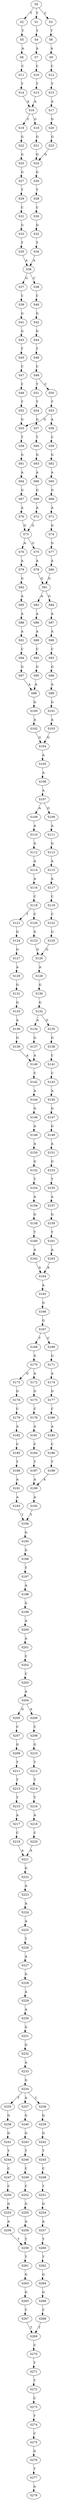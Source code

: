 strict digraph  {
	S0 -> S1 [ label = T ];
	S0 -> S2 [ label = T ];
	S0 -> S3 [ label = C ];
	S1 -> S4 [ label = T ];
	S2 -> S5 [ label = T ];
	S3 -> S6 [ label = T ];
	S4 -> S7 [ label = A ];
	S5 -> S8 [ label = A ];
	S6 -> S9 [ label = A ];
	S7 -> S10 [ label = C ];
	S8 -> S11 [ label = C ];
	S9 -> S12 [ label = C ];
	S10 -> S13 [ label = T ];
	S11 -> S14 [ label = T ];
	S12 -> S15 [ label = T ];
	S13 -> S16 [ label = A ];
	S14 -> S16 [ label = A ];
	S15 -> S17 [ label = A ];
	S16 -> S18 [ label = G ];
	S16 -> S19 [ label = C ];
	S17 -> S20 [ label = G ];
	S18 -> S21 [ label = G ];
	S19 -> S22 [ label = G ];
	S20 -> S23 [ label = G ];
	S21 -> S24 [ label = G ];
	S22 -> S25 [ label = G ];
	S23 -> S24 [ label = G ];
	S24 -> S26 [ label = G ];
	S25 -> S27 [ label = G ];
	S26 -> S28 [ label = T ];
	S27 -> S29 [ label = T ];
	S28 -> S30 [ label = C ];
	S29 -> S31 [ label = C ];
	S30 -> S32 [ label = G ];
	S31 -> S33 [ label = G ];
	S32 -> S34 [ label = T ];
	S33 -> S35 [ label = T ];
	S34 -> S36 [ label = A ];
	S35 -> S36 [ label = A ];
	S36 -> S37 [ label = G ];
	S36 -> S38 [ label = C ];
	S37 -> S39 [ label = C ];
	S38 -> S40 [ label = C ];
	S39 -> S41 [ label = G ];
	S40 -> S42 [ label = G ];
	S41 -> S43 [ label = G ];
	S42 -> S44 [ label = G ];
	S43 -> S45 [ label = T ];
	S44 -> S46 [ label = T ];
	S45 -> S47 [ label = C ];
	S46 -> S48 [ label = C ];
	S47 -> S49 [ label = C ];
	S48 -> S50 [ label = C ];
	S48 -> S51 [ label = T ];
	S49 -> S52 [ label = T ];
	S50 -> S53 [ label = T ];
	S51 -> S54 [ label = T ];
	S52 -> S55 [ label = G ];
	S53 -> S55 [ label = G ];
	S53 -> S56 [ label = A ];
	S54 -> S57 [ label = G ];
	S55 -> S58 [ label = T ];
	S56 -> S59 [ label = C ];
	S57 -> S60 [ label = T ];
	S58 -> S61 [ label = G ];
	S59 -> S62 [ label = G ];
	S60 -> S63 [ label = G ];
	S61 -> S64 [ label = A ];
	S62 -> S65 [ label = A ];
	S63 -> S66 [ label = A ];
	S64 -> S67 [ label = G ];
	S65 -> S68 [ label = G ];
	S66 -> S69 [ label = G ];
	S67 -> S70 [ label = A ];
	S68 -> S71 [ label = A ];
	S69 -> S72 [ label = A ];
	S70 -> S73 [ label = G ];
	S71 -> S74 [ label = G ];
	S72 -> S73 [ label = G ];
	S73 -> S75 [ label = G ];
	S73 -> S76 [ label = A ];
	S74 -> S77 [ label = G ];
	S75 -> S78 [ label = A ];
	S76 -> S79 [ label = A ];
	S77 -> S80 [ label = A ];
	S78 -> S81 [ label = G ];
	S79 -> S82 [ label = G ];
	S80 -> S81 [ label = G ];
	S81 -> S83 [ label = A ];
	S81 -> S84 [ label = G ];
	S82 -> S85 [ label = A ];
	S83 -> S86 [ label = A ];
	S84 -> S87 [ label = A ];
	S85 -> S88 [ label = A ];
	S86 -> S89 [ label = A ];
	S87 -> S90 [ label = A ];
	S88 -> S91 [ label = A ];
	S89 -> S92 [ label = C ];
	S90 -> S93 [ label = C ];
	S91 -> S94 [ label = C ];
	S92 -> S95 [ label = G ];
	S93 -> S96 [ label = G ];
	S94 -> S97 [ label = G ];
	S95 -> S98 [ label = A ];
	S96 -> S99 [ label = A ];
	S97 -> S98 [ label = A ];
	S98 -> S100 [ label = G ];
	S99 -> S101 [ label = G ];
	S100 -> S102 [ label = A ];
	S101 -> S103 [ label = A ];
	S102 -> S104 [ label = G ];
	S103 -> S104 [ label = G ];
	S104 -> S105 [ label = A ];
	S105 -> S106 [ label = A ];
	S106 -> S107 [ label = A ];
	S107 -> S108 [ label = A ];
	S107 -> S109 [ label = G ];
	S108 -> S110 [ label = A ];
	S109 -> S111 [ label = A ];
	S110 -> S112 [ label = G ];
	S111 -> S113 [ label = G ];
	S112 -> S114 [ label = A ];
	S113 -> S115 [ label = A ];
	S114 -> S116 [ label = A ];
	S115 -> S117 [ label = A ];
	S116 -> S118 [ label = C ];
	S117 -> S119 [ label = C ];
	S118 -> S120 [ label = C ];
	S118 -> S121 [ label = T ];
	S119 -> S122 [ label = C ];
	S120 -> S123 [ label = G ];
	S121 -> S124 [ label = G ];
	S122 -> S125 [ label = G ];
	S123 -> S126 [ label = G ];
	S124 -> S127 [ label = G ];
	S125 -> S126 [ label = G ];
	S126 -> S128 [ label = A ];
	S127 -> S129 [ label = A ];
	S128 -> S130 [ label = G ];
	S129 -> S131 [ label = G ];
	S130 -> S132 [ label = G ];
	S131 -> S133 [ label = G ];
	S132 -> S134 [ label = A ];
	S132 -> S135 [ label = G ];
	S133 -> S136 [ label = A ];
	S134 -> S137 [ label = G ];
	S135 -> S138 [ label = G ];
	S136 -> S139 [ label = G ];
	S137 -> S140 [ label = A ];
	S138 -> S141 [ label = C ];
	S139 -> S140 [ label = A ];
	S140 -> S142 [ label = C ];
	S141 -> S143 [ label = C ];
	S142 -> S144 [ label = A ];
	S143 -> S145 [ label = A ];
	S144 -> S146 [ label = G ];
	S145 -> S147 [ label = G ];
	S146 -> S148 [ label = A ];
	S147 -> S149 [ label = G ];
	S148 -> S150 [ label = A ];
	S149 -> S151 [ label = A ];
	S150 -> S152 [ label = G ];
	S151 -> S153 [ label = G ];
	S152 -> S154 [ label = T ];
	S153 -> S155 [ label = T ];
	S154 -> S156 [ label = A ];
	S155 -> S157 [ label = A ];
	S156 -> S158 [ label = G ];
	S157 -> S159 [ label = G ];
	S158 -> S160 [ label = T ];
	S159 -> S161 [ label = T ];
	S160 -> S162 [ label = A ];
	S161 -> S163 [ label = A ];
	S162 -> S164 [ label = A ];
	S163 -> S164 [ label = A ];
	S164 -> S165 [ label = A ];
	S165 -> S166 [ label = G ];
	S166 -> S167 [ label = G ];
	S167 -> S168 [ label = T ];
	S167 -> S169 [ label = C ];
	S168 -> S170 [ label = G ];
	S169 -> S171 [ label = G ];
	S170 -> S172 [ label = A ];
	S170 -> S173 [ label = G ];
	S171 -> S174 [ label = A ];
	S172 -> S175 [ label = G ];
	S173 -> S176 [ label = G ];
	S174 -> S177 [ label = G ];
	S175 -> S178 [ label = C ];
	S176 -> S179 [ label = C ];
	S177 -> S180 [ label = C ];
	S178 -> S181 [ label = A ];
	S179 -> S182 [ label = A ];
	S180 -> S183 [ label = A ];
	S181 -> S184 [ label = C ];
	S182 -> S185 [ label = C ];
	S183 -> S186 [ label = C ];
	S184 -> S187 [ label = T ];
	S185 -> S188 [ label = T ];
	S186 -> S189 [ label = T ];
	S187 -> S190 [ label = A ];
	S188 -> S191 [ label = A ];
	S189 -> S190 [ label = A ];
	S190 -> S192 [ label = A ];
	S191 -> S193 [ label = A ];
	S192 -> S194 [ label = T ];
	S193 -> S194 [ label = T ];
	S194 -> S195 [ label = G ];
	S195 -> S196 [ label = G ];
	S196 -> S197 [ label = T ];
	S197 -> S198 [ label = A ];
	S198 -> S199 [ label = G ];
	S199 -> S200 [ label = A ];
	S200 -> S201 [ label = A ];
	S201 -> S202 [ label = C ];
	S202 -> S203 [ label = C ];
	S203 -> S204 [ label = A ];
	S204 -> S205 [ label = G ];
	S204 -> S206 [ label = A ];
	S205 -> S207 [ label = C ];
	S206 -> S208 [ label = C ];
	S207 -> S209 [ label = G ];
	S208 -> S210 [ label = G ];
	S209 -> S211 [ label = T ];
	S210 -> S212 [ label = T ];
	S211 -> S213 [ label = T ];
	S212 -> S214 [ label = T ];
	S213 -> S215 [ label = T ];
	S214 -> S216 [ label = T ];
	S215 -> S217 [ label = A ];
	S216 -> S218 [ label = A ];
	S217 -> S219 [ label = C ];
	S218 -> S220 [ label = C ];
	S219 -> S221 [ label = A ];
	S220 -> S221 [ label = A ];
	S221 -> S222 [ label = G ];
	S222 -> S223 [ label = A ];
	S223 -> S224 [ label = A ];
	S224 -> S225 [ label = A ];
	S225 -> S226 [ label = T ];
	S226 -> S227 [ label = A ];
	S227 -> S228 [ label = G ];
	S228 -> S229 [ label = A ];
	S229 -> S230 [ label = A ];
	S230 -> S231 [ label = G ];
	S231 -> S232 [ label = G ];
	S232 -> S233 [ label = A ];
	S233 -> S234 [ label = G ];
	S234 -> S235 [ label = T ];
	S234 -> S236 [ label = C ];
	S234 -> S237 [ label = A ];
	S235 -> S238 [ label = G ];
	S236 -> S239 [ label = G ];
	S237 -> S240 [ label = G ];
	S238 -> S241 [ label = G ];
	S239 -> S242 [ label = G ];
	S240 -> S243 [ label = G ];
	S241 -> S244 [ label = T ];
	S242 -> S245 [ label = T ];
	S243 -> S246 [ label = T ];
	S244 -> S247 [ label = C ];
	S245 -> S248 [ label = C ];
	S246 -> S249 [ label = C ];
	S247 -> S250 [ label = C ];
	S248 -> S251 [ label = T ];
	S249 -> S252 [ label = C ];
	S250 -> S253 [ label = G ];
	S251 -> S254 [ label = G ];
	S252 -> S255 [ label = G ];
	S253 -> S256 [ label = A ];
	S254 -> S257 [ label = A ];
	S255 -> S258 [ label = A ];
	S256 -> S259 [ label = T ];
	S257 -> S260 [ label = T ];
	S258 -> S259 [ label = T ];
	S259 -> S261 [ label = T ];
	S260 -> S262 [ label = T ];
	S261 -> S263 [ label = G ];
	S262 -> S264 [ label = G ];
	S263 -> S265 [ label = G ];
	S264 -> S266 [ label = G ];
	S265 -> S267 [ label = C ];
	S266 -> S268 [ label = C ];
	S267 -> S269 [ label = T ];
	S268 -> S269 [ label = T ];
	S269 -> S270 [ label = C ];
	S270 -> S271 [ label = T ];
	S271 -> S272 [ label = T ];
	S272 -> S273 [ label = C ];
	S273 -> S274 [ label = T ];
	S274 -> S275 [ label = C ];
	S275 -> S276 [ label = G ];
	S276 -> S277 [ label = T ];
	S277 -> S278 [ label = A ];
}
